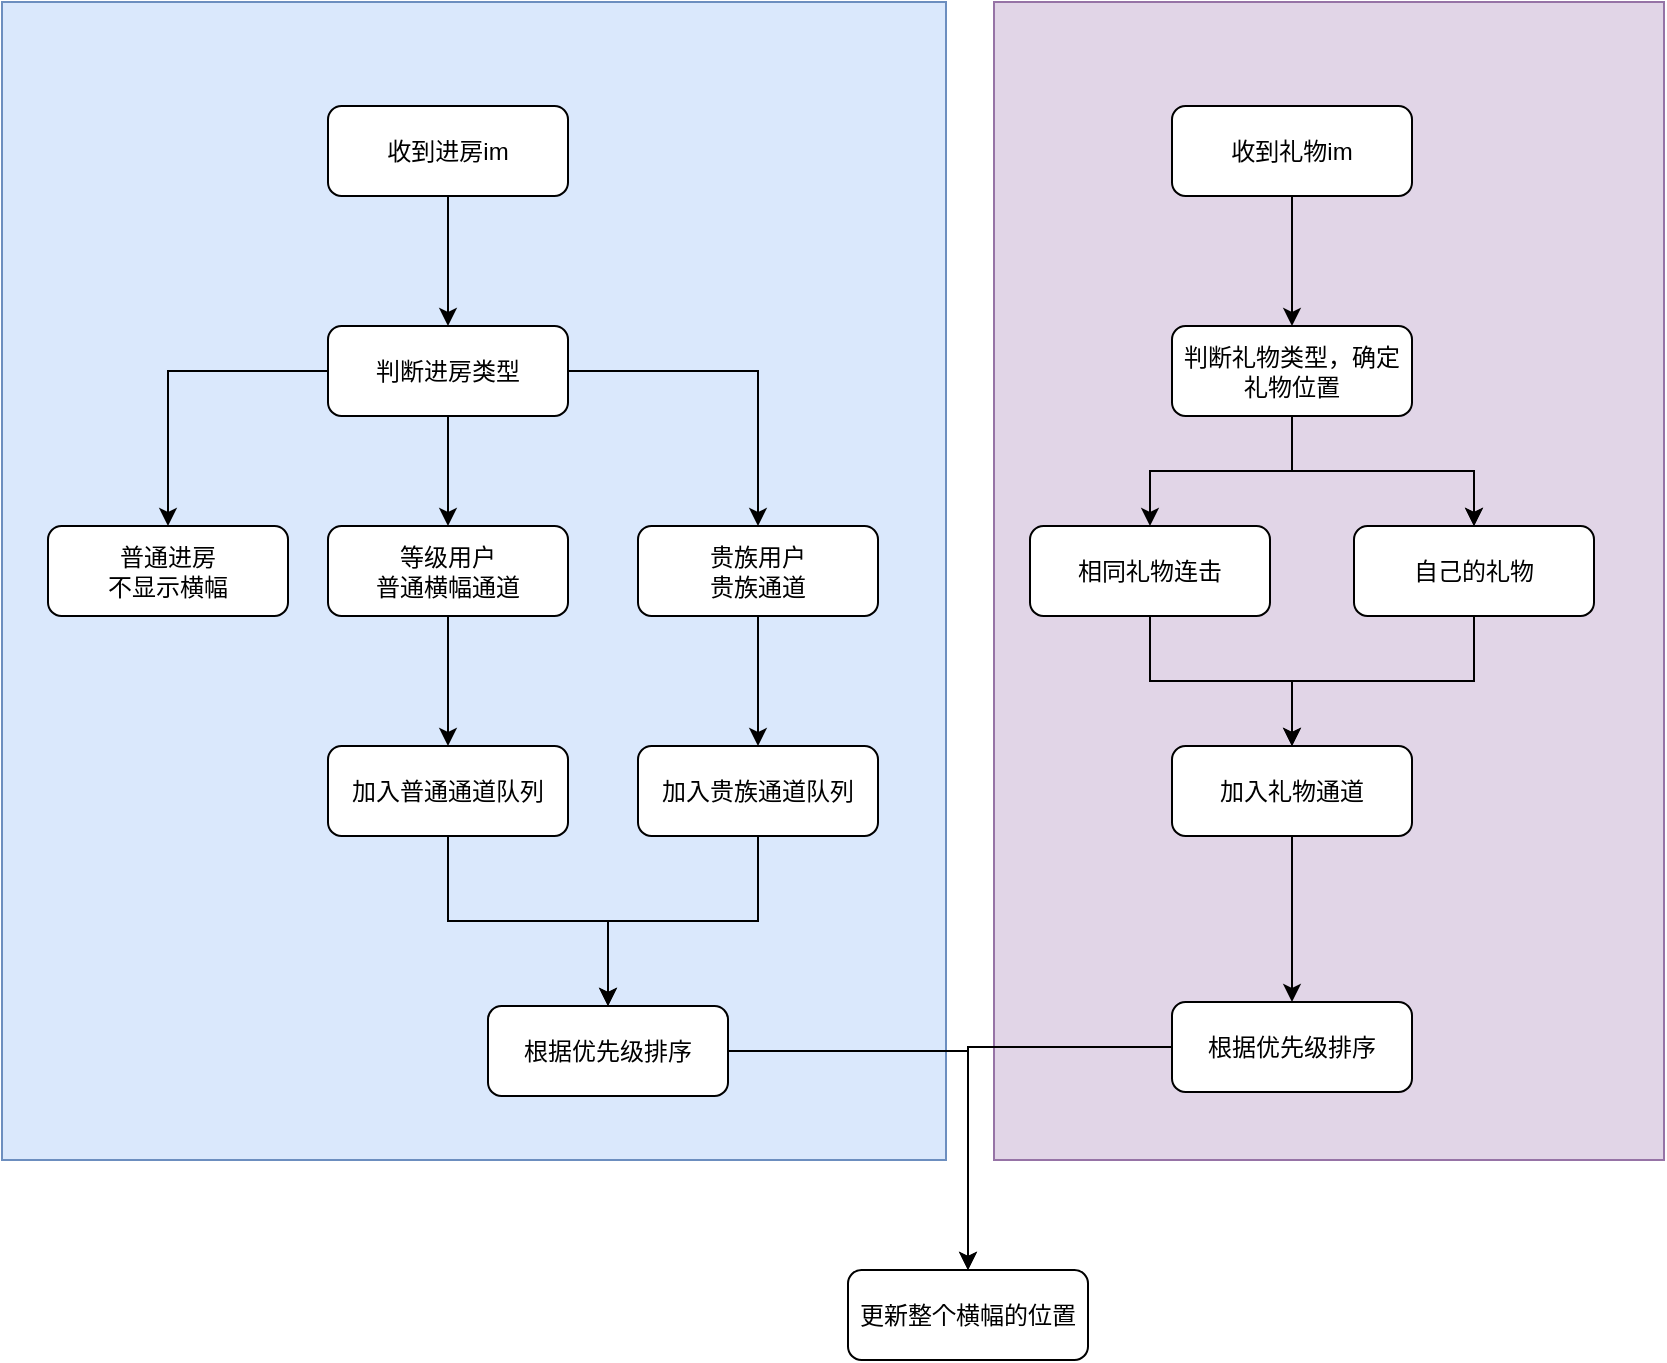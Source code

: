 <mxfile version="21.4.0" type="github">
  <diagram name="第 1 页" id="0AAXXcjCkNHlMb_oUL8F">
    <mxGraphModel dx="1421" dy="802" grid="0" gridSize="10" guides="1" tooltips="1" connect="1" arrows="1" fold="1" page="1" pageScale="1" pageWidth="1169" pageHeight="1654" math="0" shadow="0">
      <root>
        <mxCell id="0" />
        <mxCell id="1" parent="0" />
        <mxCell id="hxPD3YgLTONjRPZp9IFq-36" value="" style="rounded=0;whiteSpace=wrap;html=1;fillColor=#e1d5e7;strokeColor=#9673a6;" vertex="1" parent="1">
          <mxGeometry x="703" y="68" width="335" height="579" as="geometry" />
        </mxCell>
        <mxCell id="hxPD3YgLTONjRPZp9IFq-34" value="" style="rounded=0;whiteSpace=wrap;html=1;fillColor=#dae8fc;strokeColor=#6c8ebf;" vertex="1" parent="1">
          <mxGeometry x="207" y="68" width="472" height="579" as="geometry" />
        </mxCell>
        <mxCell id="hxPD3YgLTONjRPZp9IFq-4" value="" style="edgeStyle=orthogonalEdgeStyle;rounded=0;orthogonalLoop=1;jettySize=auto;html=1;" edge="1" parent="1" source="hxPD3YgLTONjRPZp9IFq-1">
          <mxGeometry relative="1" as="geometry">
            <mxPoint x="430" y="230" as="targetPoint" />
          </mxGeometry>
        </mxCell>
        <mxCell id="hxPD3YgLTONjRPZp9IFq-1" value="收到进房im" style="rounded=1;whiteSpace=wrap;html=1;" vertex="1" parent="1">
          <mxGeometry x="370" y="120" width="120" height="45" as="geometry" />
        </mxCell>
        <mxCell id="hxPD3YgLTONjRPZp9IFq-7" value="" style="edgeStyle=orthogonalEdgeStyle;rounded=0;orthogonalLoop=1;jettySize=auto;html=1;" edge="1" parent="1" source="hxPD3YgLTONjRPZp9IFq-5" target="hxPD3YgLTONjRPZp9IFq-6">
          <mxGeometry relative="1" as="geometry" />
        </mxCell>
        <mxCell id="hxPD3YgLTONjRPZp9IFq-9" value="" style="edgeStyle=orthogonalEdgeStyle;rounded=0;orthogonalLoop=1;jettySize=auto;html=1;" edge="1" parent="1" source="hxPD3YgLTONjRPZp9IFq-5" target="hxPD3YgLTONjRPZp9IFq-8">
          <mxGeometry relative="1" as="geometry" />
        </mxCell>
        <mxCell id="hxPD3YgLTONjRPZp9IFq-12" value="" style="edgeStyle=orthogonalEdgeStyle;rounded=0;orthogonalLoop=1;jettySize=auto;html=1;" edge="1" parent="1" source="hxPD3YgLTONjRPZp9IFq-5" target="hxPD3YgLTONjRPZp9IFq-11">
          <mxGeometry relative="1" as="geometry" />
        </mxCell>
        <mxCell id="hxPD3YgLTONjRPZp9IFq-5" value="判断进房类型" style="rounded=1;whiteSpace=wrap;html=1;" vertex="1" parent="1">
          <mxGeometry x="370" y="230" width="120" height="45" as="geometry" />
        </mxCell>
        <mxCell id="hxPD3YgLTONjRPZp9IFq-6" value="普通进房&lt;br&gt;不显示横幅" style="rounded=1;whiteSpace=wrap;html=1;" vertex="1" parent="1">
          <mxGeometry x="230" y="330" width="120" height="45" as="geometry" />
        </mxCell>
        <mxCell id="hxPD3YgLTONjRPZp9IFq-14" value="" style="edgeStyle=orthogonalEdgeStyle;rounded=0;orthogonalLoop=1;jettySize=auto;html=1;" edge="1" parent="1" source="hxPD3YgLTONjRPZp9IFq-8" target="hxPD3YgLTONjRPZp9IFq-13">
          <mxGeometry relative="1" as="geometry" />
        </mxCell>
        <mxCell id="hxPD3YgLTONjRPZp9IFq-8" value="等级用户&lt;br&gt;普通横幅通道" style="rounded=1;whiteSpace=wrap;html=1;" vertex="1" parent="1">
          <mxGeometry x="370" y="330" width="120" height="45" as="geometry" />
        </mxCell>
        <mxCell id="hxPD3YgLTONjRPZp9IFq-16" value="" style="edgeStyle=orthogonalEdgeStyle;rounded=0;orthogonalLoop=1;jettySize=auto;html=1;" edge="1" parent="1" source="hxPD3YgLTONjRPZp9IFq-11" target="hxPD3YgLTONjRPZp9IFq-15">
          <mxGeometry relative="1" as="geometry" />
        </mxCell>
        <mxCell id="hxPD3YgLTONjRPZp9IFq-11" value="贵族用户&lt;br&gt;贵族通道" style="whiteSpace=wrap;html=1;rounded=1;" vertex="1" parent="1">
          <mxGeometry x="525" y="330" width="120" height="45" as="geometry" />
        </mxCell>
        <mxCell id="hxPD3YgLTONjRPZp9IFq-18" value="" style="edgeStyle=orthogonalEdgeStyle;rounded=0;orthogonalLoop=1;jettySize=auto;html=1;" edge="1" parent="1" source="hxPD3YgLTONjRPZp9IFq-13" target="hxPD3YgLTONjRPZp9IFq-17">
          <mxGeometry relative="1" as="geometry" />
        </mxCell>
        <mxCell id="hxPD3YgLTONjRPZp9IFq-13" value="加入普通通道队列" style="whiteSpace=wrap;html=1;rounded=1;" vertex="1" parent="1">
          <mxGeometry x="370" y="440" width="120" height="45" as="geometry" />
        </mxCell>
        <mxCell id="hxPD3YgLTONjRPZp9IFq-19" value="" style="edgeStyle=orthogonalEdgeStyle;rounded=0;orthogonalLoop=1;jettySize=auto;html=1;" edge="1" parent="1" source="hxPD3YgLTONjRPZp9IFq-15" target="hxPD3YgLTONjRPZp9IFq-17">
          <mxGeometry relative="1" as="geometry" />
        </mxCell>
        <mxCell id="hxPD3YgLTONjRPZp9IFq-15" value="加入贵族通道队列" style="whiteSpace=wrap;html=1;rounded=1;" vertex="1" parent="1">
          <mxGeometry x="525" y="440" width="120" height="45" as="geometry" />
        </mxCell>
        <mxCell id="hxPD3YgLTONjRPZp9IFq-21" value="" style="edgeStyle=orthogonalEdgeStyle;rounded=0;orthogonalLoop=1;jettySize=auto;html=1;" edge="1" parent="1" source="hxPD3YgLTONjRPZp9IFq-17" target="hxPD3YgLTONjRPZp9IFq-20">
          <mxGeometry relative="1" as="geometry" />
        </mxCell>
        <mxCell id="hxPD3YgLTONjRPZp9IFq-17" value="根据优先级排序" style="whiteSpace=wrap;html=1;rounded=1;" vertex="1" parent="1">
          <mxGeometry x="450" y="570" width="120" height="45" as="geometry" />
        </mxCell>
        <mxCell id="hxPD3YgLTONjRPZp9IFq-20" value="更新整个横幅的位置" style="whiteSpace=wrap;html=1;rounded=1;" vertex="1" parent="1">
          <mxGeometry x="630" y="702" width="120" height="45" as="geometry" />
        </mxCell>
        <mxCell id="hxPD3YgLTONjRPZp9IFq-22" value="收到礼物im" style="rounded=1;whiteSpace=wrap;html=1;" vertex="1" parent="1">
          <mxGeometry x="792" y="120" width="120" height="45" as="geometry" />
        </mxCell>
        <mxCell id="hxPD3YgLTONjRPZp9IFq-39" value="" style="edgeStyle=orthogonalEdgeStyle;rounded=0;orthogonalLoop=1;jettySize=auto;html=1;" edge="1" parent="1" source="hxPD3YgLTONjRPZp9IFq-23" target="hxPD3YgLTONjRPZp9IFq-38">
          <mxGeometry relative="1" as="geometry" />
        </mxCell>
        <mxCell id="hxPD3YgLTONjRPZp9IFq-40" value="" style="edgeStyle=orthogonalEdgeStyle;rounded=0;orthogonalLoop=1;jettySize=auto;html=1;" edge="1" parent="1" source="hxPD3YgLTONjRPZp9IFq-23" target="hxPD3YgLTONjRPZp9IFq-38">
          <mxGeometry relative="1" as="geometry" />
        </mxCell>
        <mxCell id="hxPD3YgLTONjRPZp9IFq-41" value="" style="edgeStyle=orthogonalEdgeStyle;rounded=0;orthogonalLoop=1;jettySize=auto;html=1;" edge="1" parent="1" source="hxPD3YgLTONjRPZp9IFq-23" target="hxPD3YgLTONjRPZp9IFq-37">
          <mxGeometry relative="1" as="geometry" />
        </mxCell>
        <mxCell id="hxPD3YgLTONjRPZp9IFq-23" value="判断礼物类型，确定礼物位置" style="rounded=1;whiteSpace=wrap;html=1;" vertex="1" parent="1">
          <mxGeometry x="792" y="230" width="120" height="45" as="geometry" />
        </mxCell>
        <mxCell id="hxPD3YgLTONjRPZp9IFq-24" value="" style="edgeStyle=orthogonalEdgeStyle;rounded=0;orthogonalLoop=1;jettySize=auto;html=1;" edge="1" parent="1" source="hxPD3YgLTONjRPZp9IFq-22" target="hxPD3YgLTONjRPZp9IFq-23">
          <mxGeometry relative="1" as="geometry" />
        </mxCell>
        <mxCell id="hxPD3YgLTONjRPZp9IFq-27" value="加入礼物通道" style="rounded=1;whiteSpace=wrap;html=1;" vertex="1" parent="1">
          <mxGeometry x="792" y="440" width="120" height="45" as="geometry" />
        </mxCell>
        <mxCell id="hxPD3YgLTONjRPZp9IFq-31" value="" style="edgeStyle=orthogonalEdgeStyle;rounded=0;orthogonalLoop=1;jettySize=auto;html=1;" edge="1" parent="1" source="hxPD3YgLTONjRPZp9IFq-29" target="hxPD3YgLTONjRPZp9IFq-20">
          <mxGeometry relative="1" as="geometry" />
        </mxCell>
        <mxCell id="hxPD3YgLTONjRPZp9IFq-29" value="根据优先级排序" style="rounded=1;whiteSpace=wrap;html=1;" vertex="1" parent="1">
          <mxGeometry x="792" y="568" width="120" height="45" as="geometry" />
        </mxCell>
        <mxCell id="hxPD3YgLTONjRPZp9IFq-30" value="" style="edgeStyle=orthogonalEdgeStyle;rounded=0;orthogonalLoop=1;jettySize=auto;html=1;" edge="1" parent="1" source="hxPD3YgLTONjRPZp9IFq-27" target="hxPD3YgLTONjRPZp9IFq-29">
          <mxGeometry relative="1" as="geometry" />
        </mxCell>
        <mxCell id="hxPD3YgLTONjRPZp9IFq-42" value="" style="edgeStyle=orthogonalEdgeStyle;rounded=0;orthogonalLoop=1;jettySize=auto;html=1;" edge="1" parent="1" source="hxPD3YgLTONjRPZp9IFq-37" target="hxPD3YgLTONjRPZp9IFq-27">
          <mxGeometry relative="1" as="geometry" />
        </mxCell>
        <mxCell id="hxPD3YgLTONjRPZp9IFq-37" value="相同礼物连击" style="rounded=1;whiteSpace=wrap;html=1;" vertex="1" parent="1">
          <mxGeometry x="721" y="330" width="120" height="45" as="geometry" />
        </mxCell>
        <mxCell id="hxPD3YgLTONjRPZp9IFq-43" value="" style="edgeStyle=orthogonalEdgeStyle;rounded=0;orthogonalLoop=1;jettySize=auto;html=1;" edge="1" parent="1" source="hxPD3YgLTONjRPZp9IFq-38" target="hxPD3YgLTONjRPZp9IFq-27">
          <mxGeometry relative="1" as="geometry" />
        </mxCell>
        <mxCell id="hxPD3YgLTONjRPZp9IFq-38" value="自己的礼物" style="rounded=1;whiteSpace=wrap;html=1;" vertex="1" parent="1">
          <mxGeometry x="883" y="330" width="120" height="45" as="geometry" />
        </mxCell>
      </root>
    </mxGraphModel>
  </diagram>
</mxfile>
